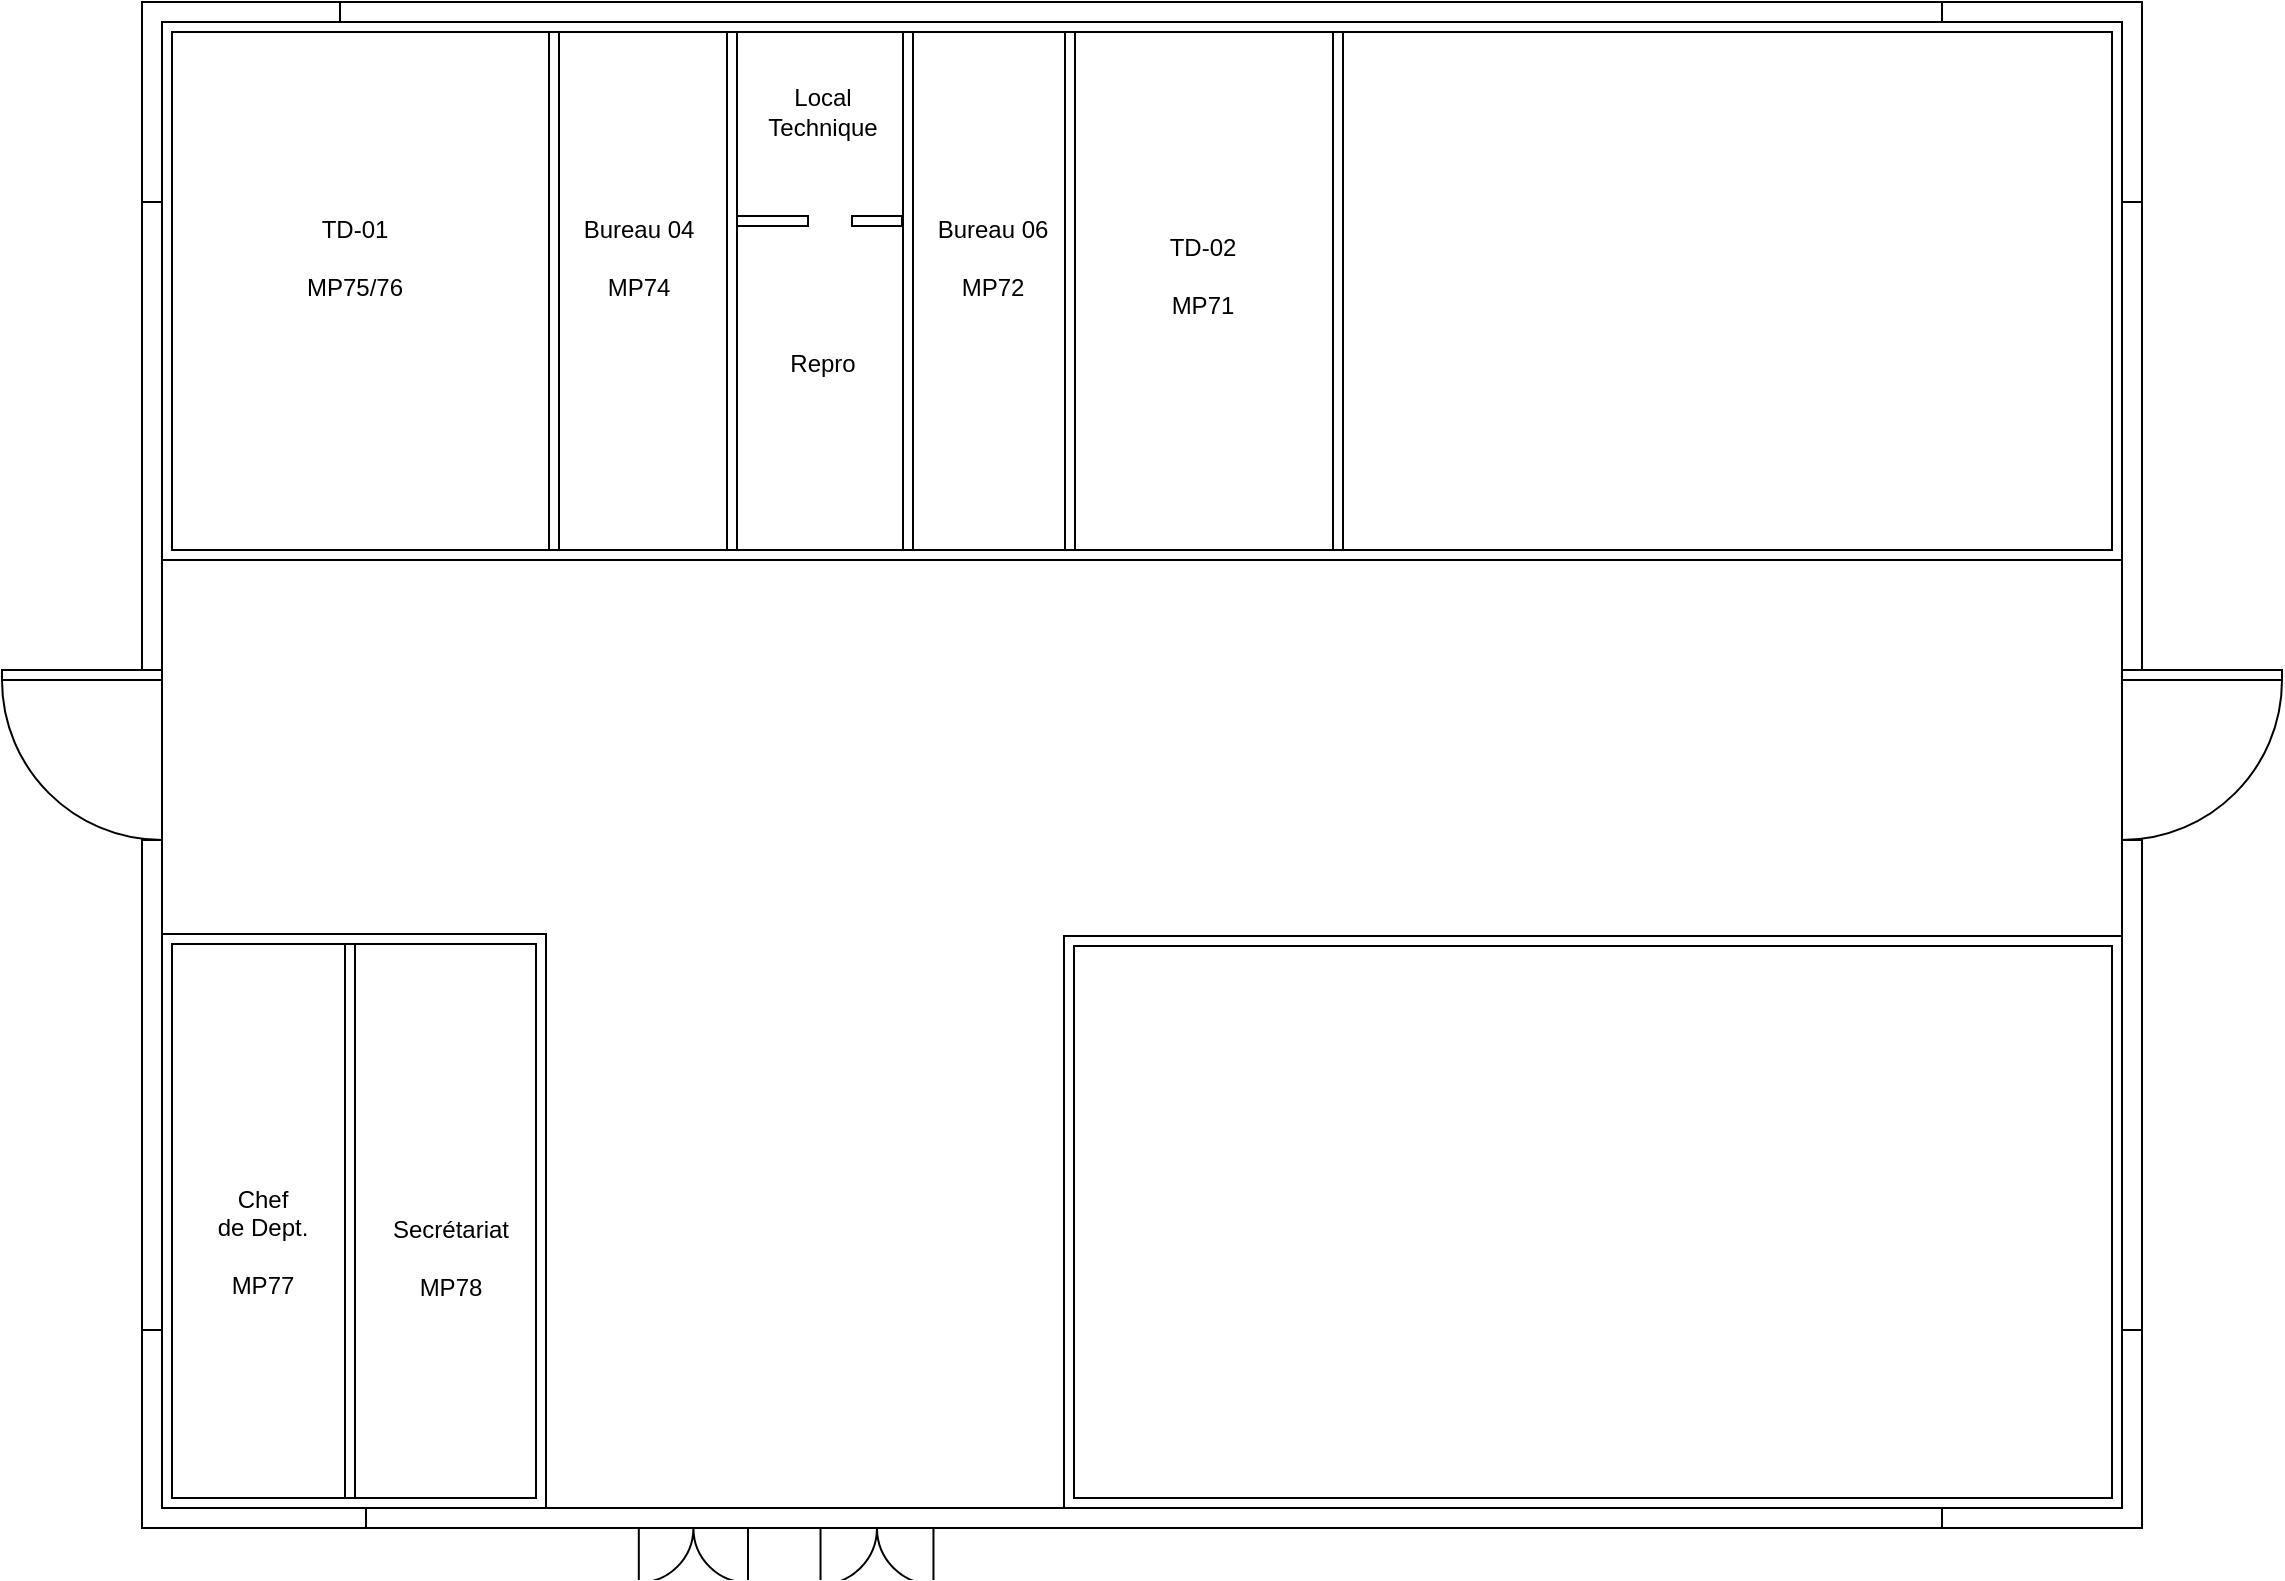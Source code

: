 <mxfile version="24.7.17">
  <diagram name="Page-1" id="pPMbkzpgSLtbPCeR25Ku">
    <mxGraphModel dx="1627" dy="1134" grid="0" gridSize="10" guides="1" tooltips="1" connect="1" arrows="1" fold="1" page="1" pageScale="1" pageWidth="1169" pageHeight="827" background="none" math="0" shadow="0">
      <root>
        <mxCell id="0" />
        <mxCell id="1" parent="0" />
        <mxCell id="-AyQobPHOPctwBnEzQVu-7" value="" style="verticalLabelPosition=bottom;html=1;verticalAlign=top;align=center;shape=mxgraph.floorplan.wall;fontFamily=Helvetica;fontSize=12;fillColor=default;wallThickness=5;" vertex="1" parent="1">
          <mxGeometry x="377" y="141" width="36" height="1" as="geometry" />
        </mxCell>
        <mxCell id="_IVkNDHX0kQ2XHPlicY4-2" value="" style="verticalLabelPosition=bottom;html=1;verticalAlign=top;align=center;shape=mxgraph.floorplan.doorRight;aspect=fixed;" parent="1" vertex="1">
          <mxGeometry x="10" y="366" width="80" height="85" as="geometry" />
        </mxCell>
        <mxCell id="_IVkNDHX0kQ2XHPlicY4-3" value="" style="verticalLabelPosition=bottom;html=1;verticalAlign=top;align=center;shape=mxgraph.floorplan.doorLeft;aspect=fixed;" parent="1" vertex="1">
          <mxGeometry x="1070" y="366" width="80" height="85" as="geometry" />
        </mxCell>
        <mxCell id="_IVkNDHX0kQ2XHPlicY4-4" value="" style="verticalLabelPosition=bottom;html=1;verticalAlign=top;align=center;shape=mxgraph.floorplan.wallCorner;direction=north" parent="1" vertex="1">
          <mxGeometry x="80" y="695" width="112" height="100" as="geometry" />
        </mxCell>
        <mxCell id="_IVkNDHX0kQ2XHPlicY4-5" value="" style="verticalLabelPosition=bottom;html=1;verticalAlign=top;align=center;shape=mxgraph.floorplan.wallCorner;" parent="1" vertex="1">
          <mxGeometry x="80" y="32" width="100" height="100" as="geometry" />
        </mxCell>
        <mxCell id="_IVkNDHX0kQ2XHPlicY4-6" value="" style="verticalLabelPosition=bottom;html=1;verticalAlign=top;align=center;shape=mxgraph.floorplan.wallCorner;direction=south;" parent="1" vertex="1">
          <mxGeometry x="980" y="32" width="100" height="100" as="geometry" />
        </mxCell>
        <mxCell id="_IVkNDHX0kQ2XHPlicY4-7" value="" style="verticalLabelPosition=bottom;html=1;verticalAlign=top;align=center;shape=mxgraph.floorplan.wallCorner;direction=west" parent="1" vertex="1">
          <mxGeometry x="980" y="695" width="100" height="100" as="geometry" />
        </mxCell>
        <mxCell id="_IVkNDHX0kQ2XHPlicY4-8" value="" style="verticalLabelPosition=bottom;html=1;verticalAlign=top;align=center;shape=mxgraph.floorplan.wall;direction=south;" parent="1" vertex="1">
          <mxGeometry x="1070" y="132" width="10" height="234" as="geometry" />
        </mxCell>
        <mxCell id="_IVkNDHX0kQ2XHPlicY4-9" value="" style="verticalLabelPosition=bottom;html=1;verticalAlign=top;align=center;shape=mxgraph.floorplan.wall;direction=south;" parent="1" vertex="1">
          <mxGeometry x="1070" y="451" width="10" height="245" as="geometry" />
        </mxCell>
        <mxCell id="_IVkNDHX0kQ2XHPlicY4-10" value="" style="verticalLabelPosition=bottom;html=1;verticalAlign=top;align=center;shape=mxgraph.floorplan.wall;direction=south;" parent="1" vertex="1">
          <mxGeometry x="80" y="132" width="10" height="234" as="geometry" />
        </mxCell>
        <mxCell id="_IVkNDHX0kQ2XHPlicY4-11" value="" style="verticalLabelPosition=bottom;html=1;verticalAlign=top;align=center;shape=mxgraph.floorplan.wall;direction=south;" parent="1" vertex="1">
          <mxGeometry x="80" y="451" width="10" height="245" as="geometry" />
        </mxCell>
        <mxCell id="_IVkNDHX0kQ2XHPlicY4-12" value="" style="verticalLabelPosition=bottom;html=1;verticalAlign=top;align=center;shape=mxgraph.floorplan.wall;" parent="1" vertex="1">
          <mxGeometry x="179" y="32" width="801" height="10" as="geometry" />
        </mxCell>
        <mxCell id="_IVkNDHX0kQ2XHPlicY4-19" value="" style="verticalLabelPosition=bottom;html=1;verticalAlign=top;align=center;shape=mxgraph.floorplan.wall;direction=south;wallThickness=5;" parent="1" vertex="1">
          <mxGeometry x="179" y="503" width="10" height="277" as="geometry" />
        </mxCell>
        <mxCell id="_IVkNDHX0kQ2XHPlicY4-20" value="Chef&lt;div&gt;de Dept.&lt;/div&gt;&lt;div&gt;&lt;br&gt;&lt;/div&gt;&lt;div&gt;MP77&lt;/div&gt;" style="text;html=1;align=center;verticalAlign=middle;resizable=0;points=[];autosize=1;strokeColor=none;fillColor=none;" parent="1" vertex="1">
          <mxGeometry x="108.82" y="617" width="63" height="70" as="geometry" />
        </mxCell>
        <mxCell id="_IVkNDHX0kQ2XHPlicY4-21" value="Secrétariat&lt;div&gt;&lt;br&gt;&lt;/div&gt;&lt;div&gt;MP78&lt;/div&gt;" style="text;html=1;align=center;verticalAlign=middle;resizable=0;points=[];autosize=1;strokeColor=none;fillColor=none;" parent="1" vertex="1">
          <mxGeometry x="196.0" y="632" width="76" height="55" as="geometry" />
        </mxCell>
        <mxCell id="-AyQobPHOPctwBnEzQVu-1" value="" style="verticalLabelPosition=bottom;html=1;verticalAlign=top;align=center;shape=mxgraph.floorplan.room;wallThickness=5;" vertex="1" parent="1">
          <mxGeometry x="90" y="42" width="980" height="269" as="geometry" />
        </mxCell>
        <mxCell id="-AyQobPHOPctwBnEzQVu-2" value="" style="verticalLabelPosition=bottom;html=1;verticalAlign=top;align=center;shape=mxgraph.floorplan.wall;direction=south;fontFamily=Helvetica;fontSize=12;wallThickness=5;" vertex="1" parent="1">
          <mxGeometry x="281" y="47" width="10" height="259" as="geometry" />
        </mxCell>
        <mxCell id="-AyQobPHOPctwBnEzQVu-4" value="TD-01&lt;div&gt;&lt;br&gt;&lt;/div&gt;&lt;div&gt;MP75/76&lt;/div&gt;" style="text;html=1;align=center;verticalAlign=middle;resizable=0;points=[];autosize=1;strokeColor=none;fillColor=none;fontFamily=Helvetica;fontSize=12;fontColor=default;" vertex="1" parent="1">
          <mxGeometry x="153" y="132" width="66" height="55" as="geometry" />
        </mxCell>
        <mxCell id="-AyQobPHOPctwBnEzQVu-5" value="" style="verticalLabelPosition=bottom;html=1;verticalAlign=top;align=center;shape=mxgraph.floorplan.wall;direction=south;fontFamily=Helvetica;fontSize=12;wallThickness=5;" vertex="1" parent="1">
          <mxGeometry x="370" y="47" width="10" height="259" as="geometry" />
        </mxCell>
        <mxCell id="-AyQobPHOPctwBnEzQVu-6" value="" style="verticalLabelPosition=bottom;html=1;verticalAlign=top;align=center;shape=mxgraph.floorplan.wall;direction=south;fontFamily=Helvetica;fontSize=12;wallThickness=5;" vertex="1" parent="1">
          <mxGeometry x="458" y="47" width="10" height="259" as="geometry" />
        </mxCell>
        <mxCell id="-AyQobPHOPctwBnEzQVu-8" value="Local&lt;div&gt;Technique&lt;/div&gt;" style="text;html=1;align=center;verticalAlign=middle;resizable=0;points=[];autosize=1;strokeColor=none;fillColor=none;fontFamily=Helvetica;fontSize=12;fontColor=default;" vertex="1" parent="1">
          <mxGeometry x="383" y="66" width="73" height="41" as="geometry" />
        </mxCell>
        <mxCell id="-AyQobPHOPctwBnEzQVu-9" value="Repro" style="text;html=1;align=center;verticalAlign=middle;resizable=0;points=[];autosize=1;strokeColor=none;fillColor=none;fontFamily=Helvetica;fontSize=12;fontColor=default;" vertex="1" parent="1">
          <mxGeometry x="394" y="200" width="51" height="26" as="geometry" />
        </mxCell>
        <mxCell id="-AyQobPHOPctwBnEzQVu-12" value="" style="verticalLabelPosition=bottom;html=1;verticalAlign=top;align=center;shape=mxgraph.floorplan.wall;fontFamily=Helvetica;fontSize=12;fillColor=default;wallThickness=5;" vertex="1" parent="1">
          <mxGeometry x="435" y="141" width="25" height="1" as="geometry" />
        </mxCell>
        <mxCell id="-AyQobPHOPctwBnEzQVu-13" value="Bureau 04&lt;div&gt;&lt;br&gt;&lt;/div&gt;&lt;div&gt;MP74&lt;/div&gt;" style="text;html=1;align=center;verticalAlign=middle;resizable=0;points=[];autosize=1;strokeColor=none;fillColor=none;fontFamily=Helvetica;fontSize=12;fontColor=default;" vertex="1" parent="1">
          <mxGeometry x="291" y="132" width="73" height="55" as="geometry" />
        </mxCell>
        <mxCell id="-AyQobPHOPctwBnEzQVu-14" value="" style="verticalLabelPosition=bottom;html=1;verticalAlign=top;align=center;shape=mxgraph.floorplan.wall;direction=south;fontFamily=Helvetica;fontSize=12;wallThickness=5;" vertex="1" parent="1">
          <mxGeometry x="539" y="47" width="10" height="259" as="geometry" />
        </mxCell>
        <mxCell id="-AyQobPHOPctwBnEzQVu-15" value="Bureau 06&lt;div&gt;&lt;br&gt;&lt;/div&gt;&lt;div&gt;MP72&lt;/div&gt;" style="text;html=1;align=center;verticalAlign=middle;resizable=0;points=[];autosize=1;strokeColor=none;fillColor=none;fontFamily=Helvetica;fontSize=12;fontColor=default;" vertex="1" parent="1">
          <mxGeometry x="468" y="132" width="73" height="55" as="geometry" />
        </mxCell>
        <mxCell id="-AyQobPHOPctwBnEzQVu-17" value="" style="verticalLabelPosition=bottom;html=1;verticalAlign=top;align=center;shape=mxgraph.floorplan.doorDouble;aspect=fixed;strokeColor=default;fontFamily=Helvetica;fontSize=12;fontColor=default;fillColor=default;" vertex="1" parent="1">
          <mxGeometry x="328.41" y="790" width="54.59" height="29" as="geometry" />
        </mxCell>
        <mxCell id="-AyQobPHOPctwBnEzQVu-18" value="" style="verticalLabelPosition=bottom;html=1;verticalAlign=top;align=center;shape=mxgraph.floorplan.doorDouble;aspect=fixed;strokeColor=default;fontFamily=Helvetica;fontSize=12;fontColor=default;fillColor=default;" vertex="1" parent="1">
          <mxGeometry x="419.26" y="790" width="56.47" height="30" as="geometry" />
        </mxCell>
        <mxCell id="-AyQobPHOPctwBnEzQVu-22" value="" style="verticalLabelPosition=bottom;html=1;verticalAlign=top;align=center;shape=mxgraph.floorplan.wall;fontFamily=Helvetica;fontSize=12;" vertex="1" parent="1">
          <mxGeometry x="192" y="785" width="788" height="10" as="geometry" />
        </mxCell>
        <mxCell id="_IVkNDHX0kQ2XHPlicY4-14" value="" style="verticalLabelPosition=middle;html=1;verticalAlign=middle;align=center;shape=mxgraph.floorplan.room;fillStyle=auto;shadow=0;labelPosition=center;perimeter=rectanglePerimeter;wallThickness=5;autosize=0;fillColor=none;" parent="1" vertex="1">
          <mxGeometry x="90" y="498" width="192" height="287" as="geometry" />
        </mxCell>
        <mxCell id="-AyQobPHOPctwBnEzQVu-24" value="" style="verticalLabelPosition=bottom;html=1;verticalAlign=top;align=center;shape=mxgraph.floorplan.room;fontFamily=Helvetica;fontSize=12;wallThickness=5;" vertex="1" parent="1">
          <mxGeometry x="541" y="499" width="529" height="286" as="geometry" />
        </mxCell>
        <mxCell id="-AyQobPHOPctwBnEzQVu-25" value="" style="verticalLabelPosition=bottom;html=1;verticalAlign=top;align=center;shape=mxgraph.floorplan.wall;direction=south;fontFamily=Helvetica;fontSize=12;wallThickness=5;" vertex="1" parent="1">
          <mxGeometry x="673" y="47" width="10" height="259" as="geometry" />
        </mxCell>
        <mxCell id="-AyQobPHOPctwBnEzQVu-26" value="TD-02&lt;div&gt;&lt;br&gt;&lt;/div&gt;&lt;div&gt;MP71&lt;/div&gt;" style="text;html=1;align=center;verticalAlign=middle;resizable=0;points=[];autosize=1;strokeColor=none;fillColor=none;fontFamily=Helvetica;fontSize=12;fontColor=default;" vertex="1" parent="1">
          <mxGeometry x="584.5" y="141" width="51" height="55" as="geometry" />
        </mxCell>
      </root>
    </mxGraphModel>
  </diagram>
</mxfile>
